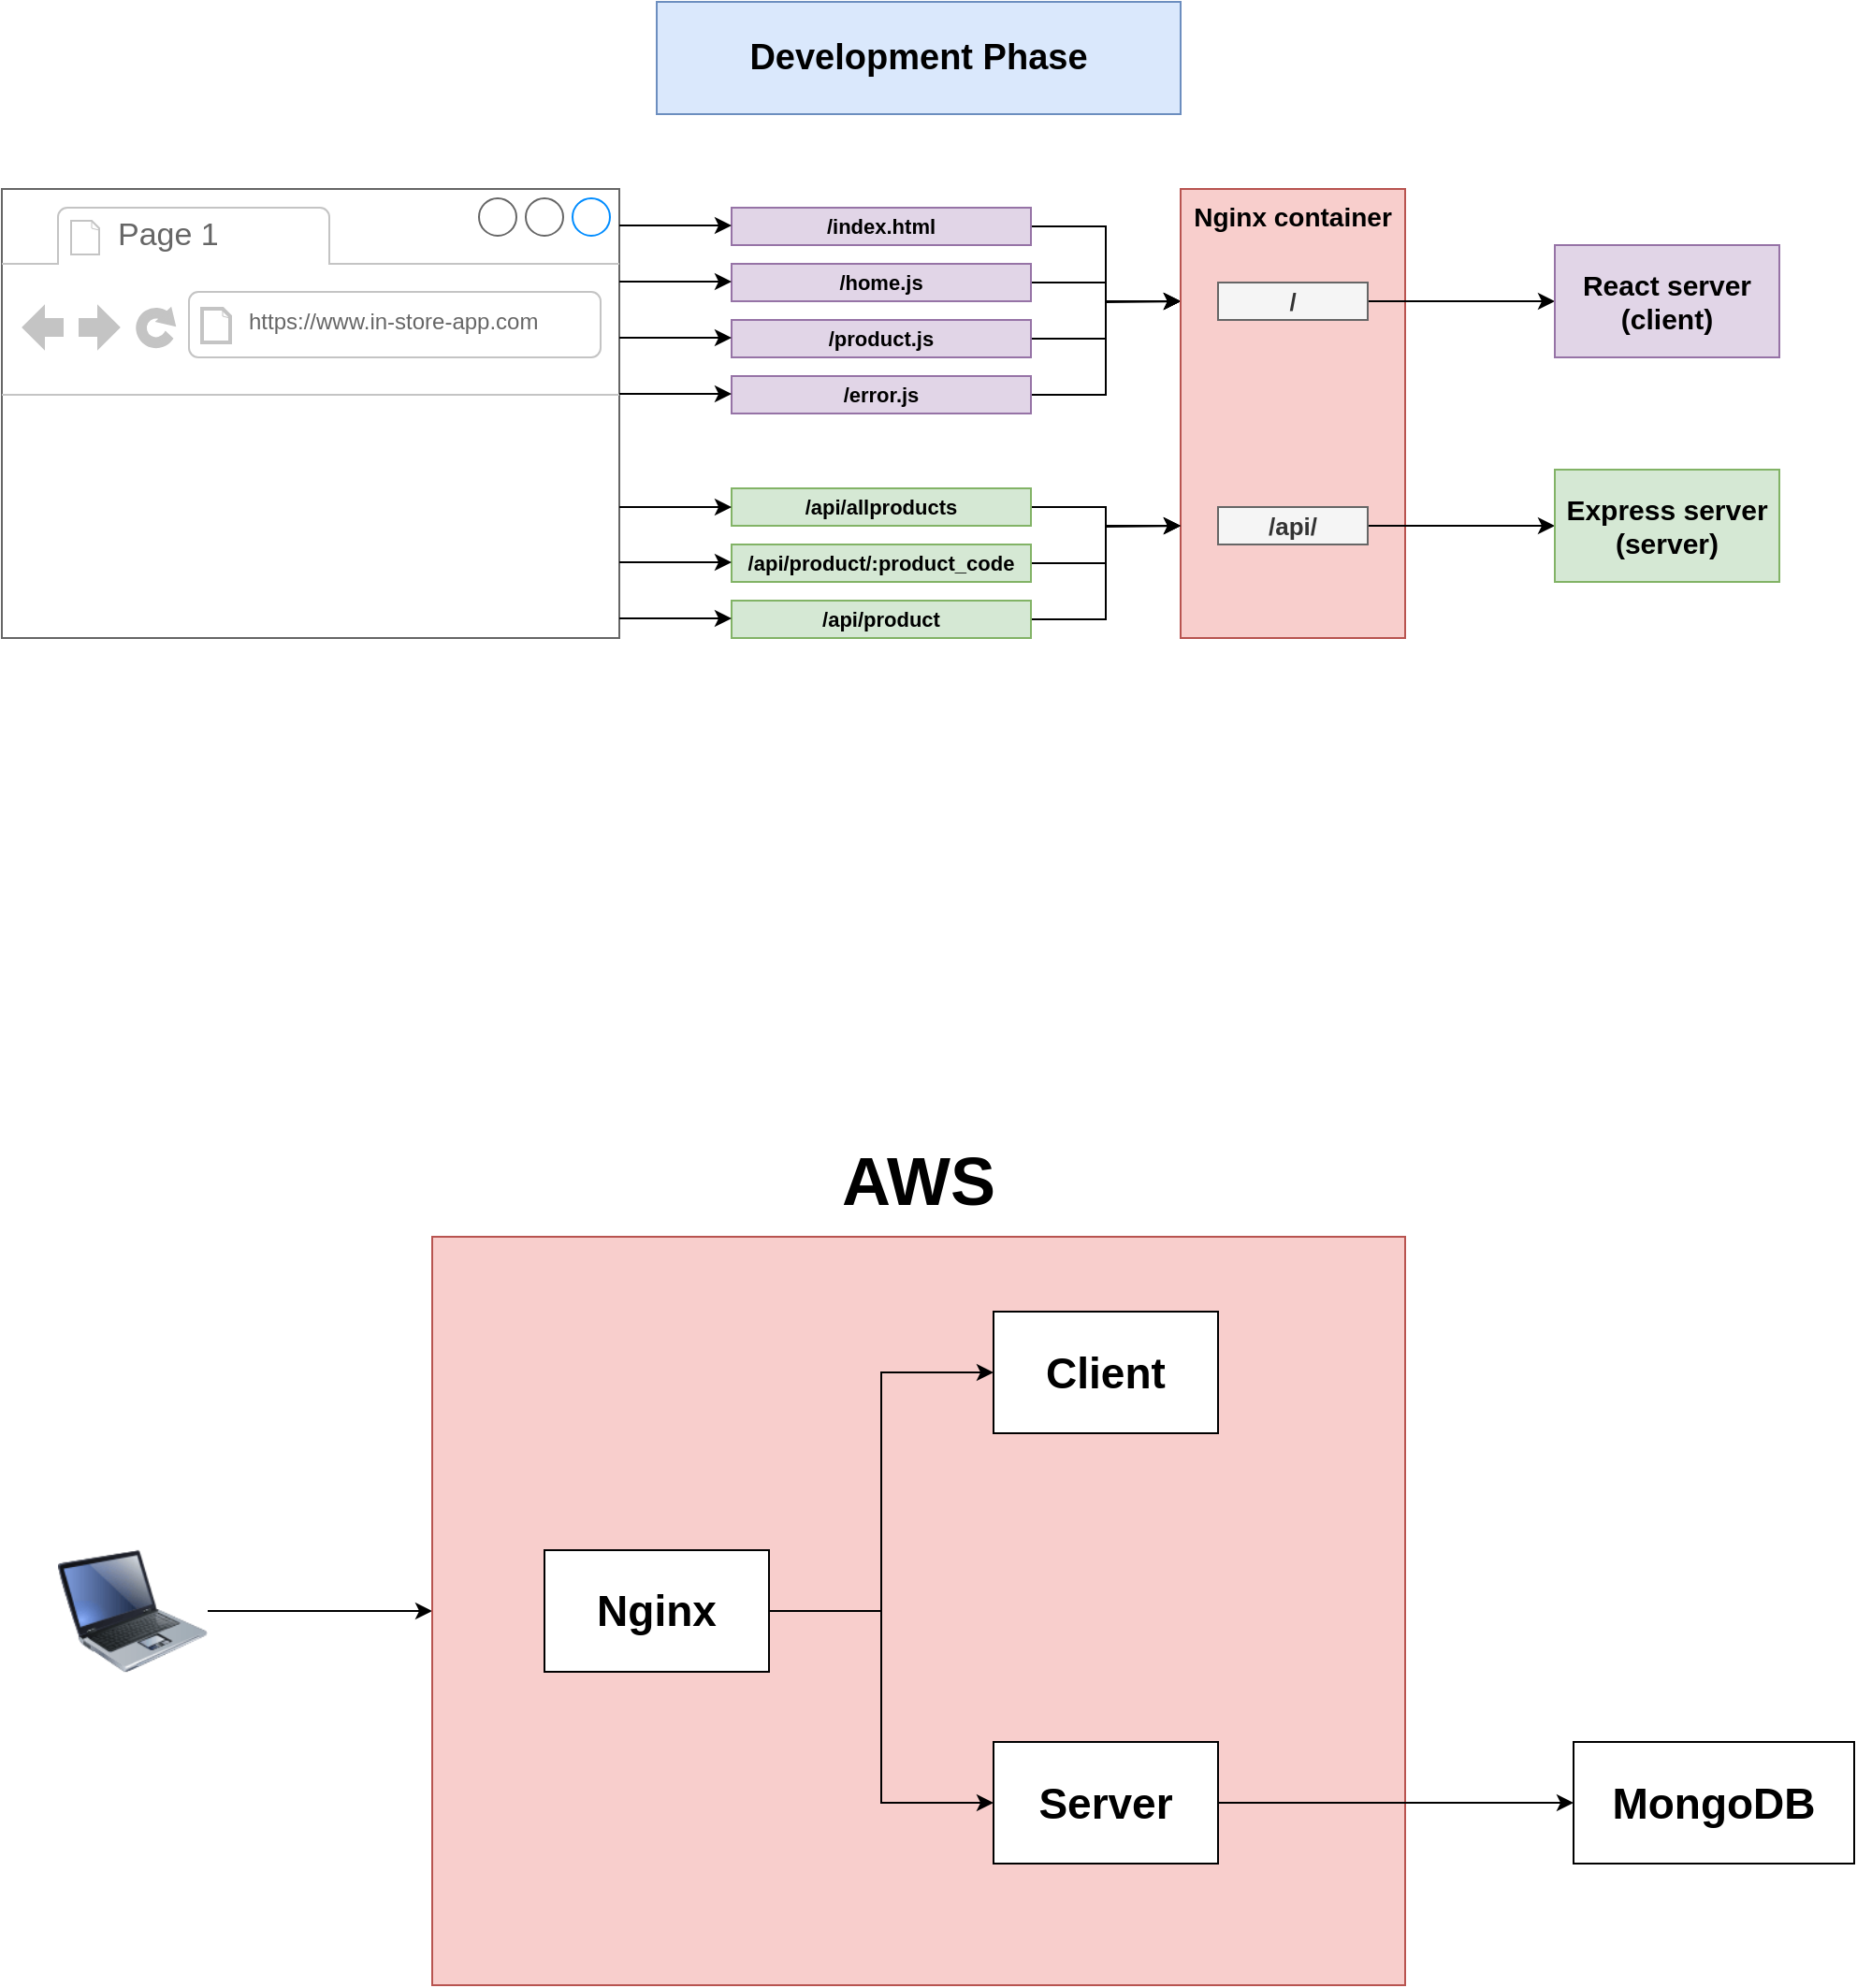 <mxfile version="24.7.17">
  <diagram name="Page-1" id="7cBR8JykfP5DsBx1Kf4L">
    <mxGraphModel dx="1134" dy="986" grid="0" gridSize="10" guides="1" tooltips="1" connect="1" arrows="1" fold="1" page="0" pageScale="1" pageWidth="850" pageHeight="1100" math="0" shadow="0">
      <root>
        <mxCell id="0" />
        <mxCell id="1" parent="0" />
        <mxCell id="fVI2qWejHfyRz6nwzYaq-1" value="&lt;b&gt;&lt;font style=&quot;font-size: 19px;&quot;&gt;Development Phase&lt;/font&gt;&lt;/b&gt;" style="text;html=1;align=center;verticalAlign=middle;whiteSpace=wrap;rounded=0;fillColor=#dae8fc;strokeColor=#6c8ebf;" parent="1" vertex="1">
          <mxGeometry x="360" y="20" width="280" height="60" as="geometry" />
        </mxCell>
        <mxCell id="fVI2qWejHfyRz6nwzYaq-2" value="" style="strokeWidth=1;shadow=0;dashed=0;align=center;html=1;shape=mxgraph.mockup.containers.browserWindow;rSize=0;strokeColor=#666666;strokeColor2=#008cff;strokeColor3=#c4c4c4;mainText=,;recursiveResize=0;" parent="1" vertex="1">
          <mxGeometry x="10" y="120" width="330" height="240" as="geometry" />
        </mxCell>
        <mxCell id="fVI2qWejHfyRz6nwzYaq-3" value="Page 1" style="strokeWidth=1;shadow=0;dashed=0;align=center;html=1;shape=mxgraph.mockup.containers.anchor;fontSize=17;fontColor=#666666;align=left;whiteSpace=wrap;" parent="fVI2qWejHfyRz6nwzYaq-2" vertex="1">
          <mxGeometry x="60" y="12" width="110" height="26" as="geometry" />
        </mxCell>
        <mxCell id="fVI2qWejHfyRz6nwzYaq-4" value="&lt;font style=&quot;font-size: 12px;&quot;&gt;https://www.in-store-app.com&lt;/font&gt;" style="strokeWidth=1;shadow=0;dashed=0;align=center;html=1;shape=mxgraph.mockup.containers.anchor;rSize=0;fontSize=17;fontColor=#666666;align=left;" parent="fVI2qWejHfyRz6nwzYaq-2" vertex="1">
          <mxGeometry x="130" y="60" width="210" height="20" as="geometry" />
        </mxCell>
        <mxCell id="fVI2qWejHfyRz6nwzYaq-19" style="edgeStyle=orthogonalEdgeStyle;rounded=0;orthogonalLoop=1;jettySize=auto;html=1;exitX=1;exitY=0.5;exitDx=0;exitDy=0;entryX=0;entryY=0.25;entryDx=0;entryDy=0;" parent="1" source="fVI2qWejHfyRz6nwzYaq-5" target="fVI2qWejHfyRz6nwzYaq-11" edge="1">
          <mxGeometry relative="1" as="geometry" />
        </mxCell>
        <mxCell id="fVI2qWejHfyRz6nwzYaq-5" value="&lt;b&gt;&lt;font style=&quot;font-size: 11px;&quot;&gt;/index.html&lt;/font&gt;&lt;/b&gt;" style="text;html=1;align=center;verticalAlign=middle;whiteSpace=wrap;rounded=0;fillColor=#e1d5e7;strokeColor=#9673a6;" parent="1" vertex="1">
          <mxGeometry x="400" y="130" width="160" height="20" as="geometry" />
        </mxCell>
        <mxCell id="fVI2qWejHfyRz6nwzYaq-6" style="edgeStyle=orthogonalEdgeStyle;rounded=0;orthogonalLoop=1;jettySize=auto;html=1;exitX=0.5;exitY=1;exitDx=0;exitDy=0;" parent="1" source="fVI2qWejHfyRz6nwzYaq-5" target="fVI2qWejHfyRz6nwzYaq-5" edge="1">
          <mxGeometry relative="1" as="geometry" />
        </mxCell>
        <mxCell id="fVI2qWejHfyRz6nwzYaq-20" style="edgeStyle=orthogonalEdgeStyle;rounded=0;orthogonalLoop=1;jettySize=auto;html=1;exitX=1;exitY=0.5;exitDx=0;exitDy=0;" parent="1" source="fVI2qWejHfyRz6nwzYaq-7" edge="1">
          <mxGeometry relative="1" as="geometry">
            <mxPoint x="640" y="180" as="targetPoint" />
          </mxGeometry>
        </mxCell>
        <mxCell id="fVI2qWejHfyRz6nwzYaq-7" value="&lt;b&gt;&lt;font style=&quot;font-size: 11px;&quot;&gt;/home.js&lt;/font&gt;&lt;/b&gt;" style="text;html=1;align=center;verticalAlign=middle;whiteSpace=wrap;rounded=0;fillColor=#e1d5e7;strokeColor=#9673a6;" parent="1" vertex="1">
          <mxGeometry x="400" y="160" width="160" height="20" as="geometry" />
        </mxCell>
        <mxCell id="fVI2qWejHfyRz6nwzYaq-21" style="edgeStyle=orthogonalEdgeStyle;rounded=0;orthogonalLoop=1;jettySize=auto;html=1;exitX=1;exitY=0.5;exitDx=0;exitDy=0;entryX=0;entryY=0.25;entryDx=0;entryDy=0;" parent="1" source="fVI2qWejHfyRz6nwzYaq-8" target="fVI2qWejHfyRz6nwzYaq-11" edge="1">
          <mxGeometry relative="1" as="geometry" />
        </mxCell>
        <mxCell id="fVI2qWejHfyRz6nwzYaq-8" value="&lt;b&gt;&lt;font style=&quot;font-size: 11px;&quot;&gt;/product.js&lt;/font&gt;&lt;/b&gt;" style="text;html=1;align=center;verticalAlign=middle;whiteSpace=wrap;rounded=0;fillColor=#e1d5e7;strokeColor=#9673a6;" parent="1" vertex="1">
          <mxGeometry x="400" y="190" width="160" height="20" as="geometry" />
        </mxCell>
        <mxCell id="fVI2qWejHfyRz6nwzYaq-18" style="edgeStyle=orthogonalEdgeStyle;rounded=0;orthogonalLoop=1;jettySize=auto;html=1;exitX=1;exitY=0.5;exitDx=0;exitDy=0;entryX=0;entryY=0.25;entryDx=0;entryDy=0;" parent="1" source="fVI2qWejHfyRz6nwzYaq-9" target="fVI2qWejHfyRz6nwzYaq-11" edge="1">
          <mxGeometry relative="1" as="geometry" />
        </mxCell>
        <mxCell id="fVI2qWejHfyRz6nwzYaq-9" value="&lt;b&gt;&lt;font style=&quot;font-size: 11px;&quot;&gt;/error.js&lt;/font&gt;&lt;/b&gt;" style="text;html=1;align=center;verticalAlign=middle;whiteSpace=wrap;rounded=0;fillColor=#e1d5e7;strokeColor=#9673a6;" parent="1" vertex="1">
          <mxGeometry x="400" y="220" width="160" height="20" as="geometry" />
        </mxCell>
        <mxCell id="fVI2qWejHfyRz6nwzYaq-11" value="" style="rounded=0;whiteSpace=wrap;html=1;fillColor=#f8cecc;strokeColor=#b85450;" parent="1" vertex="1">
          <mxGeometry x="640" y="120" width="120" height="240" as="geometry" />
        </mxCell>
        <mxCell id="fVI2qWejHfyRz6nwzYaq-24" style="edgeStyle=orthogonalEdgeStyle;rounded=0;orthogonalLoop=1;jettySize=auto;html=1;exitX=1;exitY=0.5;exitDx=0;exitDy=0;" parent="1" source="fVI2qWejHfyRz6nwzYaq-12" edge="1">
          <mxGeometry relative="1" as="geometry">
            <mxPoint x="640" y="300" as="targetPoint" />
          </mxGeometry>
        </mxCell>
        <mxCell id="fVI2qWejHfyRz6nwzYaq-12" value="&lt;b&gt;&lt;font style=&quot;font-size: 11px;&quot;&gt;/api/allproducts&lt;/font&gt;&lt;/b&gt;" style="text;html=1;align=center;verticalAlign=middle;whiteSpace=wrap;rounded=0;fillColor=#d5e8d4;strokeColor=#82b366;" parent="1" vertex="1">
          <mxGeometry x="400" y="280" width="160" height="20" as="geometry" />
        </mxCell>
        <mxCell id="fVI2qWejHfyRz6nwzYaq-23" style="edgeStyle=orthogonalEdgeStyle;rounded=0;orthogonalLoop=1;jettySize=auto;html=1;exitX=1;exitY=0.5;exitDx=0;exitDy=0;entryX=0;entryY=0.75;entryDx=0;entryDy=0;" parent="1" source="fVI2qWejHfyRz6nwzYaq-13" target="fVI2qWejHfyRz6nwzYaq-11" edge="1">
          <mxGeometry relative="1" as="geometry" />
        </mxCell>
        <mxCell id="fVI2qWejHfyRz6nwzYaq-13" value="&lt;span style=&quot;font-size: 11px;&quot;&gt;&lt;b&gt;/api/product/:product_code&lt;/b&gt;&lt;/span&gt;" style="text;html=1;align=center;verticalAlign=middle;whiteSpace=wrap;rounded=0;fillColor=#d5e8d4;strokeColor=#82b366;" parent="1" vertex="1">
          <mxGeometry x="400" y="310" width="160" height="20" as="geometry" />
        </mxCell>
        <mxCell id="fVI2qWejHfyRz6nwzYaq-22" style="edgeStyle=orthogonalEdgeStyle;rounded=0;orthogonalLoop=1;jettySize=auto;html=1;exitX=1;exitY=0.5;exitDx=0;exitDy=0;entryX=0;entryY=0.75;entryDx=0;entryDy=0;" parent="1" source="fVI2qWejHfyRz6nwzYaq-14" target="fVI2qWejHfyRz6nwzYaq-11" edge="1">
          <mxGeometry relative="1" as="geometry" />
        </mxCell>
        <mxCell id="fVI2qWejHfyRz6nwzYaq-14" value="&lt;span style=&quot;font-size: 11px;&quot;&gt;&lt;b&gt;/api/product&lt;/b&gt;&lt;/span&gt;" style="text;html=1;align=center;verticalAlign=middle;whiteSpace=wrap;rounded=0;fillColor=#d5e8d4;strokeColor=#82b366;" parent="1" vertex="1">
          <mxGeometry x="400" y="340" width="160" height="20" as="geometry" />
        </mxCell>
        <mxCell id="fVI2qWejHfyRz6nwzYaq-25" value="" style="endArrow=classic;html=1;rounded=0;" parent="1" edge="1">
          <mxGeometry width="50" height="50" relative="1" as="geometry">
            <mxPoint x="340" y="290" as="sourcePoint" />
            <mxPoint x="400" y="290" as="targetPoint" />
          </mxGeometry>
        </mxCell>
        <mxCell id="fVI2qWejHfyRz6nwzYaq-26" value="" style="endArrow=classic;html=1;rounded=0;" parent="1" edge="1">
          <mxGeometry width="50" height="50" relative="1" as="geometry">
            <mxPoint x="340" y="319.5" as="sourcePoint" />
            <mxPoint x="400" y="319.5" as="targetPoint" />
          </mxGeometry>
        </mxCell>
        <mxCell id="fVI2qWejHfyRz6nwzYaq-27" value="" style="endArrow=classic;html=1;rounded=0;" parent="1" edge="1">
          <mxGeometry width="50" height="50" relative="1" as="geometry">
            <mxPoint x="340" y="349.5" as="sourcePoint" />
            <mxPoint x="400" y="349.5" as="targetPoint" />
          </mxGeometry>
        </mxCell>
        <mxCell id="fVI2qWejHfyRz6nwzYaq-28" value="" style="endArrow=classic;html=1;rounded=0;" parent="1" edge="1">
          <mxGeometry width="50" height="50" relative="1" as="geometry">
            <mxPoint x="340" y="139.5" as="sourcePoint" />
            <mxPoint x="400" y="139.5" as="targetPoint" />
          </mxGeometry>
        </mxCell>
        <mxCell id="fVI2qWejHfyRz6nwzYaq-29" value="" style="endArrow=classic;html=1;rounded=0;" parent="1" edge="1">
          <mxGeometry width="50" height="50" relative="1" as="geometry">
            <mxPoint x="340" y="169.5" as="sourcePoint" />
            <mxPoint x="400" y="169.5" as="targetPoint" />
          </mxGeometry>
        </mxCell>
        <mxCell id="fVI2qWejHfyRz6nwzYaq-30" value="" style="endArrow=classic;html=1;rounded=0;" parent="1" edge="1">
          <mxGeometry width="50" height="50" relative="1" as="geometry">
            <mxPoint x="340" y="199.5" as="sourcePoint" />
            <mxPoint x="400" y="199.5" as="targetPoint" />
          </mxGeometry>
        </mxCell>
        <mxCell id="fVI2qWejHfyRz6nwzYaq-31" value="" style="endArrow=classic;html=1;rounded=0;" parent="1" edge="1">
          <mxGeometry width="50" height="50" relative="1" as="geometry">
            <mxPoint x="340" y="229.5" as="sourcePoint" />
            <mxPoint x="400" y="229.5" as="targetPoint" />
          </mxGeometry>
        </mxCell>
        <mxCell id="fVI2qWejHfyRz6nwzYaq-32" value="&lt;b&gt;&lt;font style=&quot;font-size: 14px;&quot;&gt;Nginx container&lt;/font&gt;&lt;/b&gt;" style="text;html=1;align=center;verticalAlign=middle;whiteSpace=wrap;rounded=0;" parent="1" vertex="1">
          <mxGeometry x="640" y="120" width="120" height="30" as="geometry" />
        </mxCell>
        <mxCell id="fVI2qWejHfyRz6nwzYaq-38" style="edgeStyle=orthogonalEdgeStyle;rounded=0;orthogonalLoop=1;jettySize=auto;html=1;exitX=1;exitY=0.5;exitDx=0;exitDy=0;entryX=0;entryY=0.5;entryDx=0;entryDy=0;" parent="1" source="fVI2qWejHfyRz6nwzYaq-33" target="fVI2qWejHfyRz6nwzYaq-35" edge="1">
          <mxGeometry relative="1" as="geometry" />
        </mxCell>
        <mxCell id="fVI2qWejHfyRz6nwzYaq-33" value="&lt;b&gt;&lt;font style=&quot;font-size: 13px;&quot;&gt;/&lt;/font&gt;&lt;/b&gt;" style="text;html=1;align=center;verticalAlign=middle;whiteSpace=wrap;rounded=0;fillColor=#f5f5f5;fontColor=#333333;strokeColor=#666666;" parent="1" vertex="1">
          <mxGeometry x="660" y="170" width="80" height="20" as="geometry" />
        </mxCell>
        <mxCell id="fVI2qWejHfyRz6nwzYaq-37" style="edgeStyle=orthogonalEdgeStyle;rounded=0;orthogonalLoop=1;jettySize=auto;html=1;exitX=1;exitY=0.5;exitDx=0;exitDy=0;entryX=0;entryY=0.5;entryDx=0;entryDy=0;" parent="1" source="fVI2qWejHfyRz6nwzYaq-34" target="fVI2qWejHfyRz6nwzYaq-36" edge="1">
          <mxGeometry relative="1" as="geometry" />
        </mxCell>
        <mxCell id="fVI2qWejHfyRz6nwzYaq-34" value="&lt;b&gt;&lt;font style=&quot;font-size: 13px;&quot;&gt;/api/&lt;/font&gt;&lt;/b&gt;" style="text;html=1;align=center;verticalAlign=middle;whiteSpace=wrap;rounded=0;fillColor=#f5f5f5;fontColor=#333333;strokeColor=#666666;" parent="1" vertex="1">
          <mxGeometry x="660" y="290" width="80" height="20" as="geometry" />
        </mxCell>
        <mxCell id="fVI2qWejHfyRz6nwzYaq-35" value="&lt;b style=&quot;font-size: 15px;&quot;&gt;React server&lt;br&gt;(client)&lt;/b&gt;" style="text;html=1;align=center;verticalAlign=middle;whiteSpace=wrap;rounded=0;fillColor=#e1d5e7;strokeColor=#9673a6;" parent="1" vertex="1">
          <mxGeometry x="840" y="150" width="120" height="60" as="geometry" />
        </mxCell>
        <mxCell id="fVI2qWejHfyRz6nwzYaq-36" value="&lt;b style=&quot;font-size: 15px;&quot;&gt;Express server&lt;br&gt;(server)&lt;/b&gt;" style="text;html=1;align=center;verticalAlign=middle;whiteSpace=wrap;rounded=0;fillColor=#d5e8d4;strokeColor=#82b366;" parent="1" vertex="1">
          <mxGeometry x="840" y="270" width="120" height="60" as="geometry" />
        </mxCell>
        <mxCell id="_N88Z81mKDISckeNOshj-8" style="edgeStyle=orthogonalEdgeStyle;rounded=0;orthogonalLoop=1;jettySize=auto;html=1;exitX=1;exitY=0.5;exitDx=0;exitDy=0;entryX=0;entryY=0.5;entryDx=0;entryDy=0;" edge="1" parent="1" source="_N88Z81mKDISckeNOshj-1" target="_N88Z81mKDISckeNOshj-2">
          <mxGeometry relative="1" as="geometry" />
        </mxCell>
        <mxCell id="_N88Z81mKDISckeNOshj-1" value="" style="image;html=1;image=img/lib/clip_art/computers/Laptop_128x128.png" vertex="1" parent="1">
          <mxGeometry x="40" y="840" width="80" height="80" as="geometry" />
        </mxCell>
        <mxCell id="_N88Z81mKDISckeNOshj-2" value="" style="rounded=0;whiteSpace=wrap;html=1;fillColor=#f8cecc;strokeColor=#b85450;" vertex="1" parent="1">
          <mxGeometry x="240" y="680" width="520" height="400" as="geometry" />
        </mxCell>
        <mxCell id="_N88Z81mKDISckeNOshj-6" style="edgeStyle=orthogonalEdgeStyle;rounded=0;orthogonalLoop=1;jettySize=auto;html=1;exitX=1;exitY=0.5;exitDx=0;exitDy=0;entryX=0;entryY=0.5;entryDx=0;entryDy=0;" edge="1" parent="1" source="_N88Z81mKDISckeNOshj-3" target="_N88Z81mKDISckeNOshj-4">
          <mxGeometry relative="1" as="geometry" />
        </mxCell>
        <mxCell id="_N88Z81mKDISckeNOshj-7" style="edgeStyle=orthogonalEdgeStyle;rounded=0;orthogonalLoop=1;jettySize=auto;html=1;exitX=1;exitY=0.5;exitDx=0;exitDy=0;entryX=0;entryY=0.5;entryDx=0;entryDy=0;" edge="1" parent="1" source="_N88Z81mKDISckeNOshj-3" target="_N88Z81mKDISckeNOshj-5">
          <mxGeometry relative="1" as="geometry" />
        </mxCell>
        <mxCell id="_N88Z81mKDISckeNOshj-3" value="&lt;b&gt;&lt;font style=&quot;font-size: 23px;&quot;&gt;Nginx&lt;/font&gt;&lt;/b&gt;" style="text;html=1;align=center;verticalAlign=middle;whiteSpace=wrap;rounded=0;fillColor=default;strokeColor=default;" vertex="1" parent="1">
          <mxGeometry x="300" y="847.5" width="120" height="65" as="geometry" />
        </mxCell>
        <mxCell id="_N88Z81mKDISckeNOshj-4" value="&lt;b&gt;&lt;font style=&quot;font-size: 23px;&quot;&gt;Client&lt;/font&gt;&lt;/b&gt;" style="text;html=1;align=center;verticalAlign=middle;whiteSpace=wrap;rounded=0;fillColor=default;strokeColor=default;" vertex="1" parent="1">
          <mxGeometry x="540" y="720" width="120" height="65" as="geometry" />
        </mxCell>
        <mxCell id="_N88Z81mKDISckeNOshj-10" style="edgeStyle=orthogonalEdgeStyle;rounded=0;orthogonalLoop=1;jettySize=auto;html=1;exitX=1;exitY=0.5;exitDx=0;exitDy=0;entryX=0;entryY=0.5;entryDx=0;entryDy=0;" edge="1" parent="1" source="_N88Z81mKDISckeNOshj-5" target="_N88Z81mKDISckeNOshj-9">
          <mxGeometry relative="1" as="geometry" />
        </mxCell>
        <mxCell id="_N88Z81mKDISckeNOshj-5" value="&lt;b&gt;&lt;font style=&quot;font-size: 23px;&quot;&gt;Server&lt;/font&gt;&lt;/b&gt;" style="text;html=1;align=center;verticalAlign=middle;whiteSpace=wrap;rounded=0;fillColor=default;strokeColor=default;" vertex="1" parent="1">
          <mxGeometry x="540" y="950" width="120" height="65" as="geometry" />
        </mxCell>
        <mxCell id="_N88Z81mKDISckeNOshj-9" value="&lt;b&gt;&lt;font style=&quot;font-size: 23px;&quot;&gt;MongoDB&lt;/font&gt;&lt;/b&gt;" style="text;html=1;align=center;verticalAlign=middle;whiteSpace=wrap;rounded=0;fillColor=default;strokeColor=default;" vertex="1" parent="1">
          <mxGeometry x="850" y="950" width="150" height="65" as="geometry" />
        </mxCell>
        <mxCell id="_N88Z81mKDISckeNOshj-11" value="&lt;b&gt;&lt;font style=&quot;font-size: 36px;&quot;&gt;AWS&lt;/font&gt;&lt;/b&gt;" style="text;html=1;align=center;verticalAlign=middle;whiteSpace=wrap;rounded=0;" vertex="1" parent="1">
          <mxGeometry x="415" y="620" width="170" height="60" as="geometry" />
        </mxCell>
      </root>
    </mxGraphModel>
  </diagram>
</mxfile>
